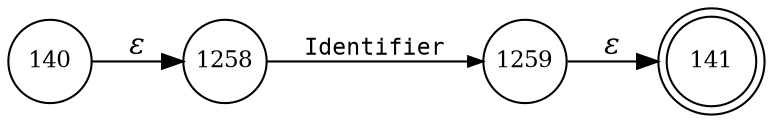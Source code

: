 digraph ATN {
rankdir=LR;
s141[fontsize=11, label="141", shape=doublecircle, fixedsize=true, width=.6];
s1258[fontsize=11,label="1258", shape=circle, fixedsize=true, width=.55, peripheries=1];
s1259[fontsize=11,label="1259", shape=circle, fixedsize=true, width=.55, peripheries=1];
s140[fontsize=11,label="140", shape=circle, fixedsize=true, width=.55, peripheries=1];
s140 -> s1258 [fontname="Times-Italic", label="&epsilon;"];
s1258 -> s1259 [fontsize=11, fontname="Courier", arrowsize=.7, label = "Identifier", arrowhead = normal];
s1259 -> s141 [fontname="Times-Italic", label="&epsilon;"];
}